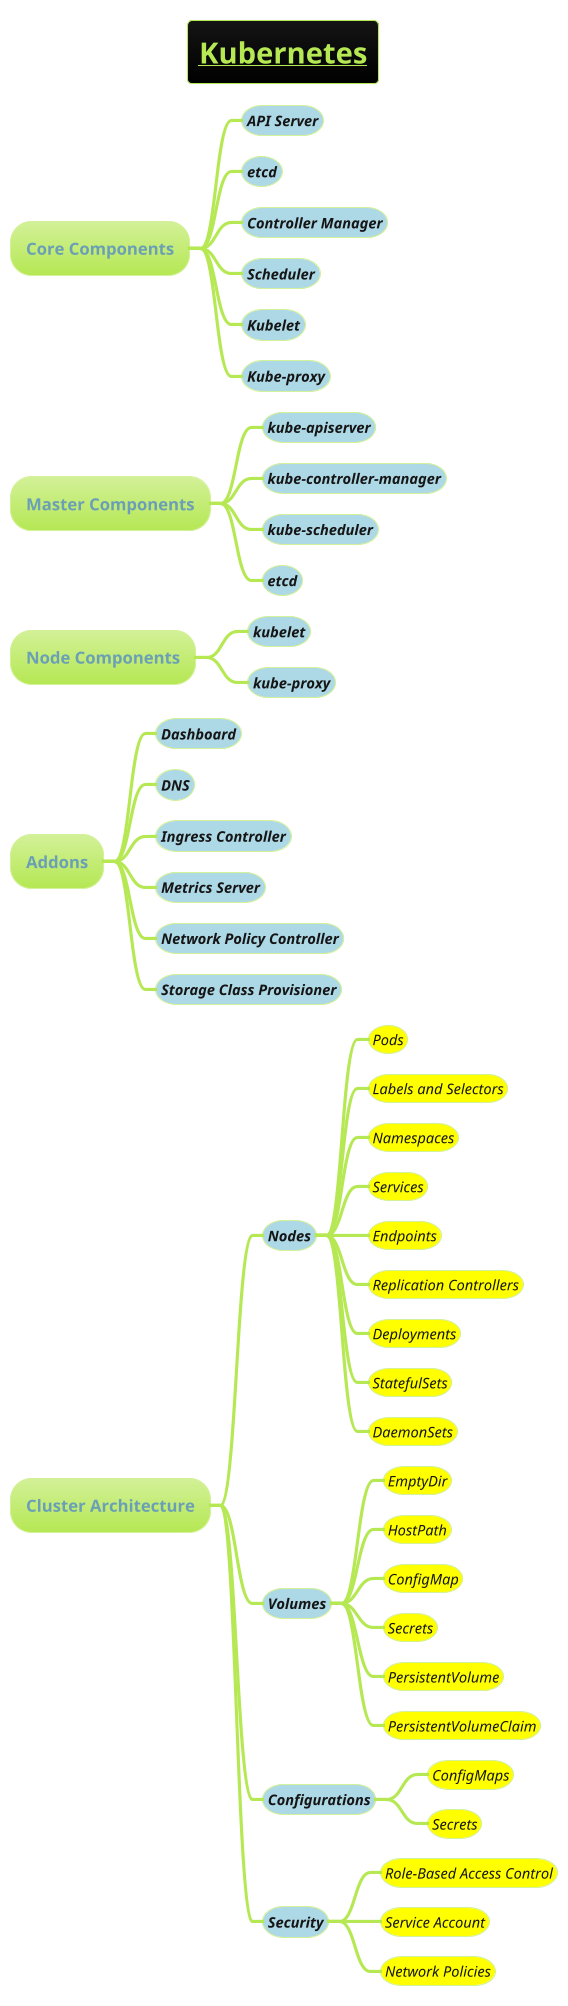 @startmindmap
title = __Kubernetes__
!theme hacker

* Core Components
**[#lightblue] <i><size:14>API Server
**[#lightblue] <i><size:14>etcd
**[#lightblue] <i><size:14>Controller Manager
**[#lightblue] <i><size:14>Scheduler
**[#lightblue] <i><size:14>Kubelet
**[#lightblue] <i><size:14>Kube-proxy
* Master Components
**[#lightblue] <i><size:14>kube-apiserver
**[#lightblue] <i><size:14>kube-controller-manager
**[#lightblue] <i><size:14>kube-scheduler
**[#lightblue] <i><size:14>etcd
* Node Components
**[#lightblue] <i><size:14>kubelet
**[#lightblue] <i><size:14>kube-proxy
* Addons
**[#lightblue] <i><size:14>Dashboard
**[#lightblue] <i><size:14>DNS
**[#lightblue] <i><size:14>Ingress Controller
**[#lightblue] <i><size:14>Metrics Server
**[#lightblue] <i><size:14>Network Policy Controller
**[#lightblue] <i><size:14>Storage Class Provisioner
* Cluster Architecture
**[#lightblue] <i><size:14>Nodes
***[#yellow] <i><size:14>Pods
***[#yellow] <i><size:14>Labels and Selectors
***[#yellow] <i><size:14>Namespaces
***[#yellow] <i><size:14>Services
***[#yellow] <i><size:14>Endpoints
***[#yellow] <i><size:14>Replication Controllers
***[#yellow] <i><size:14>Deployments
***[#yellow] <i><size:14>StatefulSets
***[#yellow] <i><size:14>DaemonSets
**[#lightblue] <i><size:14>Volumes
***[#yellow] <i><size:14>EmptyDir
***[#yellow] <i><size:14>HostPath
***[#yellow] <i><size:14>ConfigMap
***[#yellow] <i><size:14>Secrets
***[#yellow] <i><size:14>PersistentVolume
***[#yellow] <i><size:14>PersistentVolumeClaim
**[#lightblue] <i><size:14>Configurations
***[#yellow] <i><size:14>ConfigMaps
***[#yellow] <i><size:14>Secrets
**[#lightblue] <i><size:14>Security
***[#yellow] <i><size:14>Role-Based Access Control
***[#yellow] <i><size:14>Service Account
***[#yellow] <i><size:14>Network Policies
@endmindmap